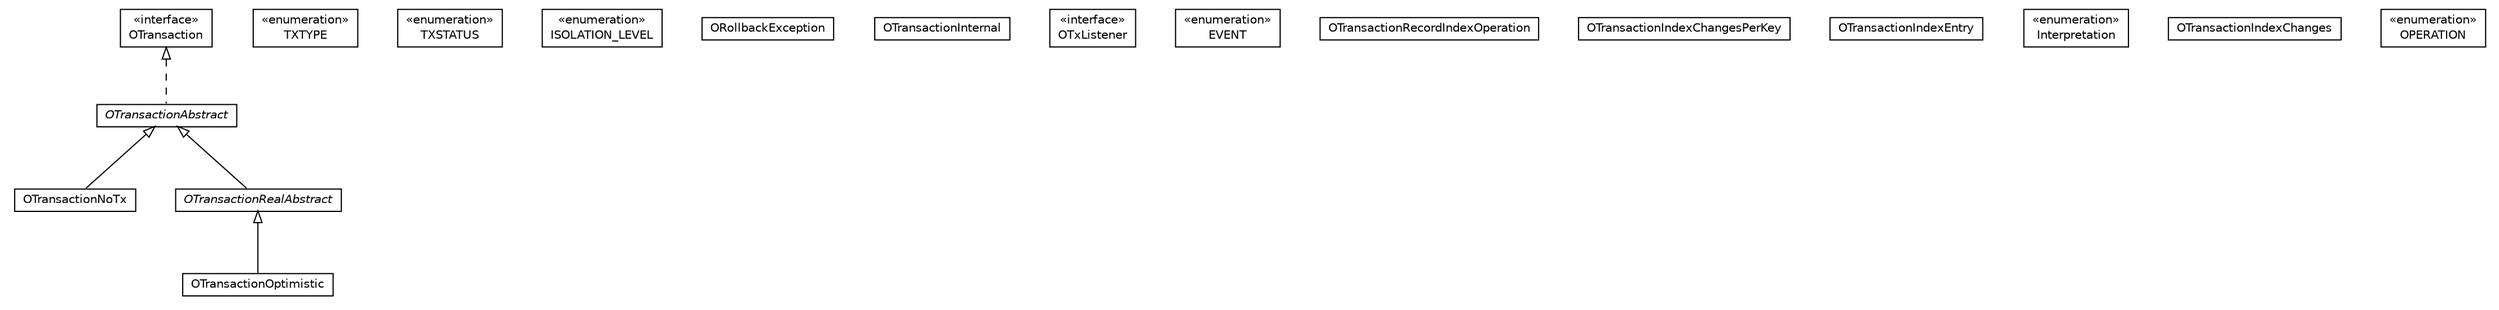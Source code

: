 #!/usr/local/bin/dot
#
# Class diagram 
# Generated by UMLGraph version R5_6-24-gf6e263 (http://www.umlgraph.org/)
#

digraph G {
	edge [fontname="Helvetica",fontsize=10,labelfontname="Helvetica",labelfontsize=10];
	node [fontname="Helvetica",fontsize=10,shape=plaintext];
	nodesep=0.25;
	ranksep=0.5;
	// com.orientechnologies.orient.core.tx.OTransaction
	c263505 [label=<<table title="com.orientechnologies.orient.core.tx.OTransaction" border="0" cellborder="1" cellspacing="0" cellpadding="2" port="p" href="./OTransaction.html">
		<tr><td><table border="0" cellspacing="0" cellpadding="1">
<tr><td align="center" balign="center"> &#171;interface&#187; </td></tr>
<tr><td align="center" balign="center"> OTransaction </td></tr>
		</table></td></tr>
		</table>>, URL="./OTransaction.html", fontname="Helvetica", fontcolor="black", fontsize=10.0];
	// com.orientechnologies.orient.core.tx.OTransaction.TXTYPE
	c263506 [label=<<table title="com.orientechnologies.orient.core.tx.OTransaction.TXTYPE" border="0" cellborder="1" cellspacing="0" cellpadding="2" port="p" href="./OTransaction.TXTYPE.html">
		<tr><td><table border="0" cellspacing="0" cellpadding="1">
<tr><td align="center" balign="center"> &#171;enumeration&#187; </td></tr>
<tr><td align="center" balign="center"> TXTYPE </td></tr>
		</table></td></tr>
		</table>>, URL="./OTransaction.TXTYPE.html", fontname="Helvetica", fontcolor="black", fontsize=10.0];
	// com.orientechnologies.orient.core.tx.OTransaction.TXSTATUS
	c263507 [label=<<table title="com.orientechnologies.orient.core.tx.OTransaction.TXSTATUS" border="0" cellborder="1" cellspacing="0" cellpadding="2" port="p" href="./OTransaction.TXSTATUS.html">
		<tr><td><table border="0" cellspacing="0" cellpadding="1">
<tr><td align="center" balign="center"> &#171;enumeration&#187; </td></tr>
<tr><td align="center" balign="center"> TXSTATUS </td></tr>
		</table></td></tr>
		</table>>, URL="./OTransaction.TXSTATUS.html", fontname="Helvetica", fontcolor="black", fontsize=10.0];
	// com.orientechnologies.orient.core.tx.OTransaction.ISOLATION_LEVEL
	c263508 [label=<<table title="com.orientechnologies.orient.core.tx.OTransaction.ISOLATION_LEVEL" border="0" cellborder="1" cellspacing="0" cellpadding="2" port="p" href="./OTransaction.ISOLATION_LEVEL.html">
		<tr><td><table border="0" cellspacing="0" cellpadding="1">
<tr><td align="center" balign="center"> &#171;enumeration&#187; </td></tr>
<tr><td align="center" balign="center"> ISOLATION_LEVEL </td></tr>
		</table></td></tr>
		</table>>, URL="./OTransaction.ISOLATION_LEVEL.html", fontname="Helvetica", fontcolor="black", fontsize=10.0];
	// com.orientechnologies.orient.core.tx.ORollbackException
	c263509 [label=<<table title="com.orientechnologies.orient.core.tx.ORollbackException" border="0" cellborder="1" cellspacing="0" cellpadding="2" port="p" href="./ORollbackException.html">
		<tr><td><table border="0" cellspacing="0" cellpadding="1">
<tr><td align="center" balign="center"> ORollbackException </td></tr>
		</table></td></tr>
		</table>>, URL="./ORollbackException.html", fontname="Helvetica", fontcolor="black", fontsize=10.0];
	// com.orientechnologies.orient.core.tx.OTransactionInternal
	c263510 [label=<<table title="com.orientechnologies.orient.core.tx.OTransactionInternal" border="0" cellborder="1" cellspacing="0" cellpadding="2" port="p" href="./OTransactionInternal.html">
		<tr><td><table border="0" cellspacing="0" cellpadding="1">
<tr><td align="center" balign="center"> OTransactionInternal </td></tr>
		</table></td></tr>
		</table>>, URL="./OTransactionInternal.html", fontname="Helvetica", fontcolor="black", fontsize=10.0];
	// com.orientechnologies.orient.core.tx.OTransactionAbstract
	c263511 [label=<<table title="com.orientechnologies.orient.core.tx.OTransactionAbstract" border="0" cellborder="1" cellspacing="0" cellpadding="2" port="p" href="./OTransactionAbstract.html">
		<tr><td><table border="0" cellspacing="0" cellpadding="1">
<tr><td align="center" balign="center"><font face="Helvetica-Oblique"> OTransactionAbstract </font></td></tr>
		</table></td></tr>
		</table>>, URL="./OTransactionAbstract.html", fontname="Helvetica", fontcolor="black", fontsize=10.0];
	// com.orientechnologies.orient.core.tx.OTxListener
	c263512 [label=<<table title="com.orientechnologies.orient.core.tx.OTxListener" border="0" cellborder="1" cellspacing="0" cellpadding="2" port="p" href="./OTxListener.html">
		<tr><td><table border="0" cellspacing="0" cellpadding="1">
<tr><td align="center" balign="center"> &#171;interface&#187; </td></tr>
<tr><td align="center" balign="center"> OTxListener </td></tr>
		</table></td></tr>
		</table>>, URL="./OTxListener.html", fontname="Helvetica", fontcolor="black", fontsize=10.0];
	// com.orientechnologies.orient.core.tx.OTxListener.EVENT
	c263513 [label=<<table title="com.orientechnologies.orient.core.tx.OTxListener.EVENT" border="0" cellborder="1" cellspacing="0" cellpadding="2" port="p" href="./OTxListener.EVENT.html">
		<tr><td><table border="0" cellspacing="0" cellpadding="1">
<tr><td align="center" balign="center"> &#171;enumeration&#187; </td></tr>
<tr><td align="center" balign="center"> EVENT </td></tr>
		</table></td></tr>
		</table>>, URL="./OTxListener.EVENT.html", fontname="Helvetica", fontcolor="black", fontsize=10.0];
	// com.orientechnologies.orient.core.tx.OTransactionNoTx
	c263514 [label=<<table title="com.orientechnologies.orient.core.tx.OTransactionNoTx" border="0" cellborder="1" cellspacing="0" cellpadding="2" port="p" href="./OTransactionNoTx.html">
		<tr><td><table border="0" cellspacing="0" cellpadding="1">
<tr><td align="center" balign="center"> OTransactionNoTx </td></tr>
		</table></td></tr>
		</table>>, URL="./OTransactionNoTx.html", fontname="Helvetica", fontcolor="black", fontsize=10.0];
	// com.orientechnologies.orient.core.tx.OTransactionRealAbstract
	c263515 [label=<<table title="com.orientechnologies.orient.core.tx.OTransactionRealAbstract" border="0" cellborder="1" cellspacing="0" cellpadding="2" port="p" href="./OTransactionRealAbstract.html">
		<tr><td><table border="0" cellspacing="0" cellpadding="1">
<tr><td align="center" balign="center"><font face="Helvetica-Oblique"> OTransactionRealAbstract </font></td></tr>
		</table></td></tr>
		</table>>, URL="./OTransactionRealAbstract.html", fontname="Helvetica", fontcolor="black", fontsize=10.0];
	// com.orientechnologies.orient.core.tx.OTransactionRealAbstract.OTransactionRecordIndexOperation
	c263516 [label=<<table title="com.orientechnologies.orient.core.tx.OTransactionRealAbstract.OTransactionRecordIndexOperation" border="0" cellborder="1" cellspacing="0" cellpadding="2" port="p" href="./OTransactionRealAbstract.OTransactionRecordIndexOperation.html">
		<tr><td><table border="0" cellspacing="0" cellpadding="1">
<tr><td align="center" balign="center"> OTransactionRecordIndexOperation </td></tr>
		</table></td></tr>
		</table>>, URL="./OTransactionRealAbstract.OTransactionRecordIndexOperation.html", fontname="Helvetica", fontcolor="black", fontsize=10.0];
	// com.orientechnologies.orient.core.tx.OTransactionOptimistic
	c263517 [label=<<table title="com.orientechnologies.orient.core.tx.OTransactionOptimistic" border="0" cellborder="1" cellspacing="0" cellpadding="2" port="p" href="./OTransactionOptimistic.html">
		<tr><td><table border="0" cellspacing="0" cellpadding="1">
<tr><td align="center" balign="center"> OTransactionOptimistic </td></tr>
		</table></td></tr>
		</table>>, URL="./OTransactionOptimistic.html", fontname="Helvetica", fontcolor="black", fontsize=10.0];
	// com.orientechnologies.orient.core.tx.OTransactionIndexChangesPerKey
	c263518 [label=<<table title="com.orientechnologies.orient.core.tx.OTransactionIndexChangesPerKey" border="0" cellborder="1" cellspacing="0" cellpadding="2" port="p" href="./OTransactionIndexChangesPerKey.html">
		<tr><td><table border="0" cellspacing="0" cellpadding="1">
<tr><td align="center" balign="center"> OTransactionIndexChangesPerKey </td></tr>
		</table></td></tr>
		</table>>, URL="./OTransactionIndexChangesPerKey.html", fontname="Helvetica", fontcolor="black", fontsize=10.0];
	// com.orientechnologies.orient.core.tx.OTransactionIndexChangesPerKey.OTransactionIndexEntry
	c263519 [label=<<table title="com.orientechnologies.orient.core.tx.OTransactionIndexChangesPerKey.OTransactionIndexEntry" border="0" cellborder="1" cellspacing="0" cellpadding="2" port="p" href="./OTransactionIndexChangesPerKey.OTransactionIndexEntry.html">
		<tr><td><table border="0" cellspacing="0" cellpadding="1">
<tr><td align="center" balign="center"> OTransactionIndexEntry </td></tr>
		</table></td></tr>
		</table>>, URL="./OTransactionIndexChangesPerKey.OTransactionIndexEntry.html", fontname="Helvetica", fontcolor="black", fontsize=10.0];
	// com.orientechnologies.orient.core.tx.OTransactionIndexChangesPerKey.Interpretation
	c263520 [label=<<table title="com.orientechnologies.orient.core.tx.OTransactionIndexChangesPerKey.Interpretation" border="0" cellborder="1" cellspacing="0" cellpadding="2" port="p" href="./OTransactionIndexChangesPerKey.Interpretation.html">
		<tr><td><table border="0" cellspacing="0" cellpadding="1">
<tr><td align="center" balign="center"> &#171;enumeration&#187; </td></tr>
<tr><td align="center" balign="center"> Interpretation </td></tr>
		</table></td></tr>
		</table>>, URL="./OTransactionIndexChangesPerKey.Interpretation.html", fontname="Helvetica", fontcolor="black", fontsize=10.0];
	// com.orientechnologies.orient.core.tx.OTransactionIndexChanges
	c263521 [label=<<table title="com.orientechnologies.orient.core.tx.OTransactionIndexChanges" border="0" cellborder="1" cellspacing="0" cellpadding="2" port="p" href="./OTransactionIndexChanges.html">
		<tr><td><table border="0" cellspacing="0" cellpadding="1">
<tr><td align="center" balign="center"> OTransactionIndexChanges </td></tr>
		</table></td></tr>
		</table>>, URL="./OTransactionIndexChanges.html", fontname="Helvetica", fontcolor="black", fontsize=10.0];
	// com.orientechnologies.orient.core.tx.OTransactionIndexChanges.OPERATION
	c263522 [label=<<table title="com.orientechnologies.orient.core.tx.OTransactionIndexChanges.OPERATION" border="0" cellborder="1" cellspacing="0" cellpadding="2" port="p" href="./OTransactionIndexChanges.OPERATION.html">
		<tr><td><table border="0" cellspacing="0" cellpadding="1">
<tr><td align="center" balign="center"> &#171;enumeration&#187; </td></tr>
<tr><td align="center" balign="center"> OPERATION </td></tr>
		</table></td></tr>
		</table>>, URL="./OTransactionIndexChanges.OPERATION.html", fontname="Helvetica", fontcolor="black", fontsize=10.0];
	//com.orientechnologies.orient.core.tx.OTransactionAbstract implements com.orientechnologies.orient.core.tx.OTransaction
	c263505:p -> c263511:p [dir=back,arrowtail=empty,style=dashed];
	//com.orientechnologies.orient.core.tx.OTransactionNoTx extends com.orientechnologies.orient.core.tx.OTransactionAbstract
	c263511:p -> c263514:p [dir=back,arrowtail=empty];
	//com.orientechnologies.orient.core.tx.OTransactionRealAbstract extends com.orientechnologies.orient.core.tx.OTransactionAbstract
	c263511:p -> c263515:p [dir=back,arrowtail=empty];
	//com.orientechnologies.orient.core.tx.OTransactionOptimistic extends com.orientechnologies.orient.core.tx.OTransactionRealAbstract
	c263515:p -> c263517:p [dir=back,arrowtail=empty];
}

